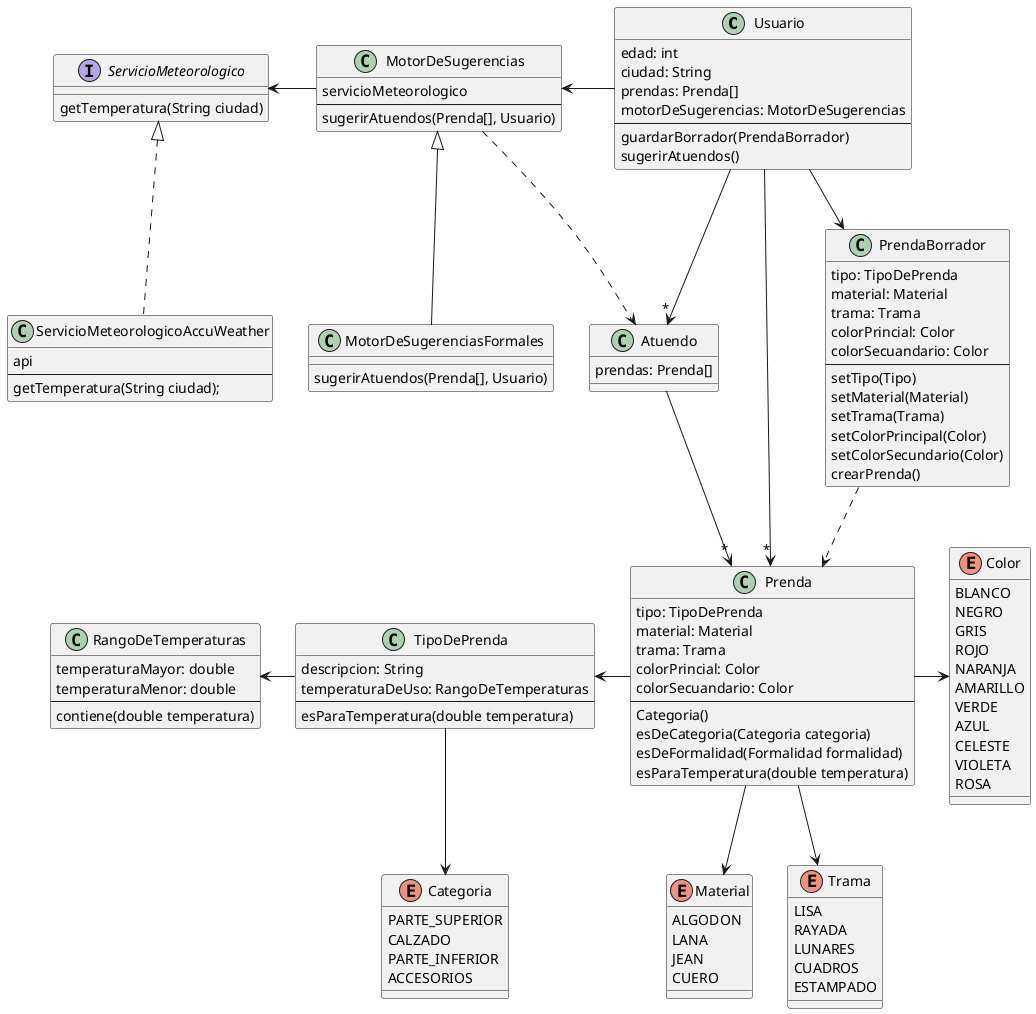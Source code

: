 @startuml

class Usuario {
    edad: int
    ciudad: String
    prendas: Prenda[]
    motorDeSugerencias: MotorDeSugerencias
    --
    guardarBorrador(PrendaBorrador)
    sugerirAtuendos()
}

class Atuendo {
    prendas: Prenda[]
}

class Prenda {
    tipo: TipoDePrenda
    material: Material
    trama: Trama
    colorPrincial: Color
    colorSecuandario: Color
    --
    Categoria()
    esDeCategoria(Categoria categoria)
    esDeFormalidad(Formalidad formalidad)
    esParaTemperatura(double temperatura)
}

class PrendaBorrador {
    tipo: TipoDePrenda
    material: Material
    trama: Trama
    colorPrincial: Color
    colorSecuandario: Color
    --
    setTipo(Tipo)
    setMaterial(Material)
    setTrama(Trama)
    setColorPrincipal(Color)
    setColorSecundario(Color)
    crearPrenda()
}

class TipoDePrenda {
    descripcion: String
    temperaturaDeUso: RangoDeTemperaturas
    --
    esParaTemperatura(double temperatura)
}

class MotorDeSugerencias {
    servicioMeteorologico
    --
    sugerirAtuendos(Prenda[], Usuario)
}

class MotorDeSugerenciasFormales {
    sugerirAtuendos(Prenda[], Usuario)
}

class RangoDeTemperaturas {
    temperaturaMayor: double
    temperaturaMenor: double
    --
    contiene(double temperatura)
}

interface ServicioMeteorologico {
    getTemperatura(String ciudad)
}

class ServicioMeteorologicoAccuWeather {
    api
    --
    getTemperatura(String ciudad);
}

enum Trama {
    LISA
    RAYADA
    LUNARES
    CUADROS
    ESTAMPADO
}

enum Color {
    BLANCO
    NEGRO
    GRIS
    ROJO
    NARANJA
    AMARILLO
    VERDE
    AZUL
    CELESTE
    VIOLETA
    ROSA
}

enum Categoria {
    PARTE_SUPERIOR
    CALZADO
    PARTE_INFERIOR
    ACCESORIOS
}

enum Material {
    ALGODON
    LANA
    JEAN
    CUERO
}

Atuendo -->"*" Prenda
Atuendo -[hidden]r- PrendaBorrador

Usuario -->"*" Prenda
Usuario --> PrendaBorrador
Usuario -->"*" Atuendo
Usuario -l-> MotorDeSugerencias

PrendaBorrador ..> Prenda

Prenda -l-> TipoDePrenda
Prenda --> Trama
Prenda -> Color
Prenda --> Material

TipoDePrenda --> Categoria
TipoDePrenda -l-> RangoDeTemperaturas

MotorDeSugerencias .r.> Atuendo
MotorDeSugerencias -l-> ServicioMeteorologico

MotorDeSugerenciasFormales -u-|> MotorDeSugerencias

ServicioMeteorologicoAccuWeather .u.|> ServicioMeteorologico

@enduml